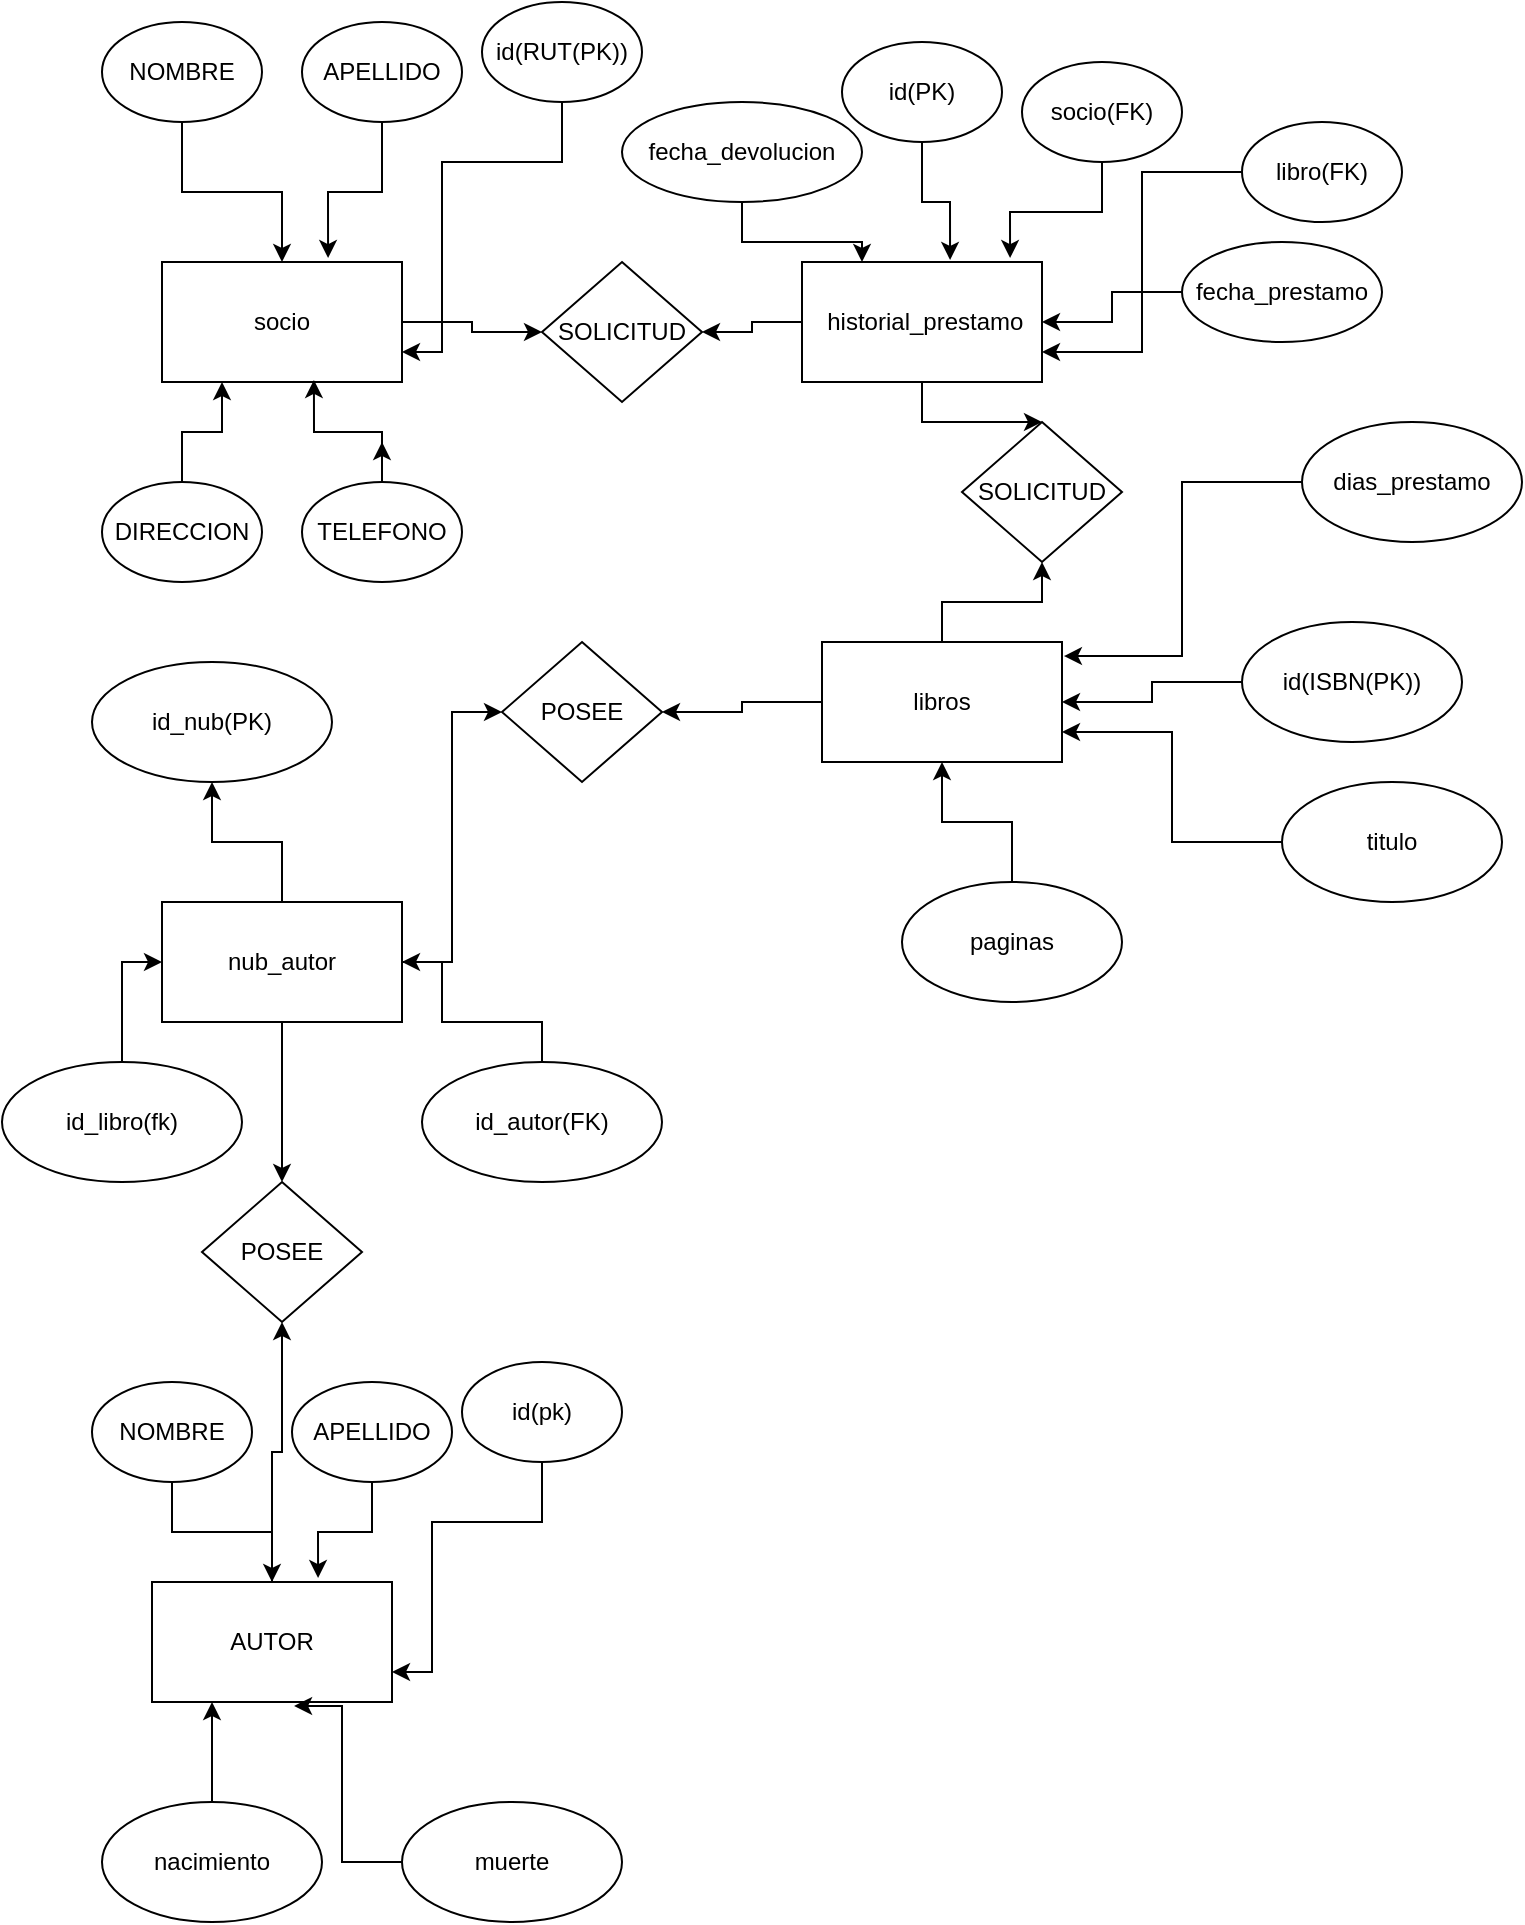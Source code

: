 <mxfile version="15.3.8" type="device"><diagram id="r77LV7MZjxcaVzGiKCAC" name="Page-1"><mxGraphModel dx="1422" dy="762" grid="1" gridSize="10" guides="1" tooltips="1" connect="1" arrows="1" fold="1" page="1" pageScale="1" pageWidth="827" pageHeight="1169" math="0" shadow="0"><root><mxCell id="0"/><mxCell id="1" parent="0"/><mxCell id="WQ74sb2t90uaGDIj4Zhg-34" style="edgeStyle=orthogonalEdgeStyle;rounded=0;orthogonalLoop=1;jettySize=auto;html=1;entryX=0;entryY=0.5;entryDx=0;entryDy=0;" parent="1" source="WQ74sb2t90uaGDIj4Zhg-1" target="WQ74sb2t90uaGDIj4Zhg-31" edge="1"><mxGeometry relative="1" as="geometry"/></mxCell><mxCell id="WQ74sb2t90uaGDIj4Zhg-1" value="socio" style="rounded=0;whiteSpace=wrap;html=1;" parent="1" vertex="1"><mxGeometry x="90" y="160" width="120" height="60" as="geometry"/></mxCell><mxCell id="WQ74sb2t90uaGDIj4Zhg-32" style="edgeStyle=orthogonalEdgeStyle;rounded=0;orthogonalLoop=1;jettySize=auto;html=1;" parent="1" source="WQ74sb2t90uaGDIj4Zhg-2" target="WQ74sb2t90uaGDIj4Zhg-31" edge="1"><mxGeometry relative="1" as="geometry"/></mxCell><mxCell id="WQ74sb2t90uaGDIj4Zhg-46" value="" style="edgeStyle=orthogonalEdgeStyle;rounded=0;orthogonalLoop=1;jettySize=auto;html=1;" parent="1" source="WQ74sb2t90uaGDIj4Zhg-2" target="WQ74sb2t90uaGDIj4Zhg-44" edge="1"><mxGeometry relative="1" as="geometry"/></mxCell><mxCell id="WQ74sb2t90uaGDIj4Zhg-2" value="&amp;nbsp;historial_prestamo" style="rounded=0;whiteSpace=wrap;html=1;" parent="1" vertex="1"><mxGeometry x="410" y="160" width="120" height="60" as="geometry"/></mxCell><mxCell id="WQ74sb2t90uaGDIj4Zhg-45" style="edgeStyle=orthogonalEdgeStyle;rounded=0;orthogonalLoop=1;jettySize=auto;html=1;entryX=0.5;entryY=1;entryDx=0;entryDy=0;" parent="1" source="WQ74sb2t90uaGDIj4Zhg-3" target="WQ74sb2t90uaGDIj4Zhg-44" edge="1"><mxGeometry relative="1" as="geometry"/></mxCell><mxCell id="WQ74sb2t90uaGDIj4Zhg-75" style="edgeStyle=orthogonalEdgeStyle;rounded=0;orthogonalLoop=1;jettySize=auto;html=1;entryX=1;entryY=0.5;entryDx=0;entryDy=0;" parent="1" source="WQ74sb2t90uaGDIj4Zhg-3" target="WQ74sb2t90uaGDIj4Zhg-69" edge="1"><mxGeometry relative="1" as="geometry"/></mxCell><mxCell id="WQ74sb2t90uaGDIj4Zhg-3" value="libros" style="rounded=0;whiteSpace=wrap;html=1;" parent="1" vertex="1"><mxGeometry x="420" y="350" width="120" height="60" as="geometry"/></mxCell><mxCell id="WQ74sb2t90uaGDIj4Zhg-11" style="edgeStyle=orthogonalEdgeStyle;rounded=0;orthogonalLoop=1;jettySize=auto;html=1;" parent="1" source="WQ74sb2t90uaGDIj4Zhg-6" target="WQ74sb2t90uaGDIj4Zhg-1" edge="1"><mxGeometry relative="1" as="geometry"/></mxCell><mxCell id="WQ74sb2t90uaGDIj4Zhg-6" value="NOMBRE" style="ellipse;whiteSpace=wrap;html=1;" parent="1" vertex="1"><mxGeometry x="60" y="40" width="80" height="50" as="geometry"/></mxCell><mxCell id="WQ74sb2t90uaGDIj4Zhg-7" value="APELLIDO" style="ellipse;whiteSpace=wrap;html=1;" parent="1" vertex="1"><mxGeometry x="160" y="40" width="80" height="50" as="geometry"/></mxCell><mxCell id="WQ74sb2t90uaGDIj4Zhg-8" style="edgeStyle=orthogonalEdgeStyle;rounded=0;orthogonalLoop=1;jettySize=auto;html=1;exitX=0.5;exitY=1;exitDx=0;exitDy=0;entryX=0.692;entryY=-0.033;entryDx=0;entryDy=0;entryPerimeter=0;" parent="1" source="WQ74sb2t90uaGDIj4Zhg-7" target="WQ74sb2t90uaGDIj4Zhg-1" edge="1"><mxGeometry relative="1" as="geometry"><mxPoint x="180" y="150" as="targetPoint"/></mxGeometry></mxCell><mxCell id="WQ74sb2t90uaGDIj4Zhg-10" style="edgeStyle=orthogonalEdgeStyle;rounded=0;orthogonalLoop=1;jettySize=auto;html=1;entryX=1;entryY=0.75;entryDx=0;entryDy=0;" parent="1" source="WQ74sb2t90uaGDIj4Zhg-9" target="WQ74sb2t90uaGDIj4Zhg-1" edge="1"><mxGeometry relative="1" as="geometry"><Array as="points"><mxPoint x="290" y="110"/><mxPoint x="230" y="110"/><mxPoint x="230" y="205"/></Array></mxGeometry></mxCell><mxCell id="WQ74sb2t90uaGDIj4Zhg-9" value="id(RUT(PK))" style="ellipse;whiteSpace=wrap;html=1;" parent="1" vertex="1"><mxGeometry x="250" y="30" width="80" height="50" as="geometry"/></mxCell><mxCell id="WQ74sb2t90uaGDIj4Zhg-14" style="edgeStyle=orthogonalEdgeStyle;rounded=0;orthogonalLoop=1;jettySize=auto;html=1;entryX=0.25;entryY=1;entryDx=0;entryDy=0;" parent="1" source="WQ74sb2t90uaGDIj4Zhg-12" target="WQ74sb2t90uaGDIj4Zhg-1" edge="1"><mxGeometry relative="1" as="geometry"/></mxCell><mxCell id="WQ74sb2t90uaGDIj4Zhg-12" value="DIRECCION" style="ellipse;whiteSpace=wrap;html=1;" parent="1" vertex="1"><mxGeometry x="60" y="270" width="80" height="50" as="geometry"/></mxCell><mxCell id="WQ74sb2t90uaGDIj4Zhg-15" style="edgeStyle=orthogonalEdgeStyle;rounded=0;orthogonalLoop=1;jettySize=auto;html=1;" parent="1" source="WQ74sb2t90uaGDIj4Zhg-13" edge="1"><mxGeometry relative="1" as="geometry"><mxPoint x="200" y="250" as="targetPoint"/></mxGeometry></mxCell><mxCell id="WQ74sb2t90uaGDIj4Zhg-16" style="edgeStyle=orthogonalEdgeStyle;rounded=0;orthogonalLoop=1;jettySize=auto;html=1;entryX=0.633;entryY=0.983;entryDx=0;entryDy=0;entryPerimeter=0;" parent="1" source="WQ74sb2t90uaGDIj4Zhg-13" target="WQ74sb2t90uaGDIj4Zhg-1" edge="1"><mxGeometry relative="1" as="geometry"/></mxCell><mxCell id="WQ74sb2t90uaGDIj4Zhg-13" value="TELEFONO" style="ellipse;whiteSpace=wrap;html=1;" parent="1" vertex="1"><mxGeometry x="160" y="270" width="80" height="50" as="geometry"/></mxCell><mxCell id="WQ74sb2t90uaGDIj4Zhg-73" style="edgeStyle=orthogonalEdgeStyle;rounded=0;orthogonalLoop=1;jettySize=auto;html=1;entryX=0.5;entryY=1;entryDx=0;entryDy=0;" parent="1" source="WQ74sb2t90uaGDIj4Zhg-17" target="WQ74sb2t90uaGDIj4Zhg-71" edge="1"><mxGeometry relative="1" as="geometry"/></mxCell><mxCell id="WQ74sb2t90uaGDIj4Zhg-17" value="AUTOR" style="rounded=0;whiteSpace=wrap;html=1;" parent="1" vertex="1"><mxGeometry x="85" y="820" width="120" height="60" as="geometry"/></mxCell><mxCell id="WQ74sb2t90uaGDIj4Zhg-18" style="edgeStyle=orthogonalEdgeStyle;rounded=0;orthogonalLoop=1;jettySize=auto;html=1;" parent="1" source="WQ74sb2t90uaGDIj4Zhg-19" target="WQ74sb2t90uaGDIj4Zhg-17" edge="1"><mxGeometry relative="1" as="geometry"/></mxCell><mxCell id="WQ74sb2t90uaGDIj4Zhg-19" value="NOMBRE" style="ellipse;whiteSpace=wrap;html=1;" parent="1" vertex="1"><mxGeometry x="55" y="720" width="80" height="50" as="geometry"/></mxCell><mxCell id="WQ74sb2t90uaGDIj4Zhg-20" value="APELLIDO" style="ellipse;whiteSpace=wrap;html=1;" parent="1" vertex="1"><mxGeometry x="155" y="720" width="80" height="50" as="geometry"/></mxCell><mxCell id="WQ74sb2t90uaGDIj4Zhg-21" style="edgeStyle=orthogonalEdgeStyle;rounded=0;orthogonalLoop=1;jettySize=auto;html=1;exitX=0.5;exitY=1;exitDx=0;exitDy=0;entryX=0.692;entryY=-0.033;entryDx=0;entryDy=0;entryPerimeter=0;" parent="1" source="WQ74sb2t90uaGDIj4Zhg-20" target="WQ74sb2t90uaGDIj4Zhg-17" edge="1"><mxGeometry relative="1" as="geometry"><mxPoint x="175" y="830" as="targetPoint"/></mxGeometry></mxCell><mxCell id="WQ74sb2t90uaGDIj4Zhg-22" style="edgeStyle=orthogonalEdgeStyle;rounded=0;orthogonalLoop=1;jettySize=auto;html=1;entryX=1;entryY=0.75;entryDx=0;entryDy=0;exitX=0.5;exitY=1;exitDx=0;exitDy=0;" parent="1" source="WQ74sb2t90uaGDIj4Zhg-28" target="WQ74sb2t90uaGDIj4Zhg-17" edge="1"><mxGeometry relative="1" as="geometry"><mxPoint x="285" y="770" as="sourcePoint"/><Array as="points"><mxPoint x="280" y="790"/><mxPoint x="225" y="790"/><mxPoint x="225" y="865"/></Array></mxGeometry></mxCell><mxCell id="WQ74sb2t90uaGDIj4Zhg-28" value="id(pk)" style="ellipse;whiteSpace=wrap;html=1;" parent="1" vertex="1"><mxGeometry x="240" y="710" width="80" height="50" as="geometry"/></mxCell><mxCell id="WQ74sb2t90uaGDIj4Zhg-30" style="edgeStyle=orthogonalEdgeStyle;rounded=0;orthogonalLoop=1;jettySize=auto;html=1;entryX=0.617;entryY=-0.017;entryDx=0;entryDy=0;entryPerimeter=0;" parent="1" source="WQ74sb2t90uaGDIj4Zhg-29" target="WQ74sb2t90uaGDIj4Zhg-2" edge="1"><mxGeometry relative="1" as="geometry"/></mxCell><mxCell id="WQ74sb2t90uaGDIj4Zhg-29" value="id(PK)" style="ellipse;whiteSpace=wrap;html=1;" parent="1" vertex="1"><mxGeometry x="430" y="50" width="80" height="50" as="geometry"/></mxCell><mxCell id="WQ74sb2t90uaGDIj4Zhg-31" value="SOLICITUD" style="rhombus;whiteSpace=wrap;html=1;" parent="1" vertex="1"><mxGeometry x="280" y="160" width="80" height="70" as="geometry"/></mxCell><mxCell id="WQ74sb2t90uaGDIj4Zhg-37" style="edgeStyle=orthogonalEdgeStyle;rounded=0;orthogonalLoop=1;jettySize=auto;html=1;entryX=0.867;entryY=-0.033;entryDx=0;entryDy=0;entryPerimeter=0;" parent="1" source="WQ74sb2t90uaGDIj4Zhg-36" target="WQ74sb2t90uaGDIj4Zhg-2" edge="1"><mxGeometry relative="1" as="geometry"/></mxCell><mxCell id="WQ74sb2t90uaGDIj4Zhg-36" value="socio(FK)" style="ellipse;whiteSpace=wrap;html=1;" parent="1" vertex="1"><mxGeometry x="520" y="60" width="80" height="50" as="geometry"/></mxCell><mxCell id="WQ74sb2t90uaGDIj4Zhg-39" style="edgeStyle=orthogonalEdgeStyle;rounded=0;orthogonalLoop=1;jettySize=auto;html=1;entryX=1;entryY=0.75;entryDx=0;entryDy=0;" parent="1" source="WQ74sb2t90uaGDIj4Zhg-38" target="WQ74sb2t90uaGDIj4Zhg-2" edge="1"><mxGeometry relative="1" as="geometry"/></mxCell><mxCell id="WQ74sb2t90uaGDIj4Zhg-38" value="libro(FK)" style="ellipse;whiteSpace=wrap;html=1;" parent="1" vertex="1"><mxGeometry x="630" y="90" width="80" height="50" as="geometry"/></mxCell><mxCell id="WQ74sb2t90uaGDIj4Zhg-42" style="edgeStyle=orthogonalEdgeStyle;rounded=0;orthogonalLoop=1;jettySize=auto;html=1;" parent="1" source="WQ74sb2t90uaGDIj4Zhg-40" target="WQ74sb2t90uaGDIj4Zhg-2" edge="1"><mxGeometry relative="1" as="geometry"/></mxCell><mxCell id="WQ74sb2t90uaGDIj4Zhg-40" value="fecha_prestamo" style="ellipse;whiteSpace=wrap;html=1;" parent="1" vertex="1"><mxGeometry x="600" y="150" width="100" height="50" as="geometry"/></mxCell><mxCell id="WQ74sb2t90uaGDIj4Zhg-43" style="edgeStyle=orthogonalEdgeStyle;rounded=0;orthogonalLoop=1;jettySize=auto;html=1;entryX=0.25;entryY=0;entryDx=0;entryDy=0;" parent="1" source="WQ74sb2t90uaGDIj4Zhg-41" target="WQ74sb2t90uaGDIj4Zhg-2" edge="1"><mxGeometry relative="1" as="geometry"/></mxCell><mxCell id="WQ74sb2t90uaGDIj4Zhg-41" value="fecha_devolucion" style="ellipse;whiteSpace=wrap;html=1;" parent="1" vertex="1"><mxGeometry x="320" y="80" width="120" height="50" as="geometry"/></mxCell><mxCell id="WQ74sb2t90uaGDIj4Zhg-44" value="SOLICITUD" style="rhombus;whiteSpace=wrap;html=1;" parent="1" vertex="1"><mxGeometry x="490" y="240" width="80" height="70" as="geometry"/></mxCell><mxCell id="WQ74sb2t90uaGDIj4Zhg-49" style="edgeStyle=orthogonalEdgeStyle;rounded=0;orthogonalLoop=1;jettySize=auto;html=1;" parent="1" source="WQ74sb2t90uaGDIj4Zhg-48" target="WQ74sb2t90uaGDIj4Zhg-3" edge="1"><mxGeometry relative="1" as="geometry"/></mxCell><mxCell id="WQ74sb2t90uaGDIj4Zhg-48" value="id(ISBN(PK))" style="ellipse;whiteSpace=wrap;html=1;" parent="1" vertex="1"><mxGeometry x="630" y="340" width="110" height="60" as="geometry"/></mxCell><mxCell id="WQ74sb2t90uaGDIj4Zhg-57" style="edgeStyle=orthogonalEdgeStyle;rounded=0;orthogonalLoop=1;jettySize=auto;html=1;entryX=1;entryY=0.75;entryDx=0;entryDy=0;" parent="1" source="WQ74sb2t90uaGDIj4Zhg-50" target="WQ74sb2t90uaGDIj4Zhg-3" edge="1"><mxGeometry relative="1" as="geometry"/></mxCell><mxCell id="WQ74sb2t90uaGDIj4Zhg-50" value="titulo" style="ellipse;whiteSpace=wrap;html=1;" parent="1" vertex="1"><mxGeometry x="650" y="420" width="110" height="60" as="geometry"/></mxCell><mxCell id="vP97wDZEi2K3s4B0KQOg-2" style="edgeStyle=orthogonalEdgeStyle;rounded=0;orthogonalLoop=1;jettySize=auto;html=1;entryX=0.592;entryY=1.033;entryDx=0;entryDy=0;entryPerimeter=0;" parent="1" source="WQ74sb2t90uaGDIj4Zhg-52" target="WQ74sb2t90uaGDIj4Zhg-17" edge="1"><mxGeometry relative="1" as="geometry"><Array as="points"><mxPoint x="180" y="960"/><mxPoint x="180" y="882"/></Array></mxGeometry></mxCell><mxCell id="WQ74sb2t90uaGDIj4Zhg-52" value="muerte" style="ellipse;whiteSpace=wrap;html=1;" parent="1" vertex="1"><mxGeometry x="210" y="930" width="110" height="60" as="geometry"/></mxCell><mxCell id="vP97wDZEi2K3s4B0KQOg-1" style="edgeStyle=orthogonalEdgeStyle;rounded=0;orthogonalLoop=1;jettySize=auto;html=1;entryX=0.25;entryY=1;entryDx=0;entryDy=0;" parent="1" source="WQ74sb2t90uaGDIj4Zhg-53" target="WQ74sb2t90uaGDIj4Zhg-17" edge="1"><mxGeometry relative="1" as="geometry"/></mxCell><mxCell id="WQ74sb2t90uaGDIj4Zhg-53" value="nacimiento" style="ellipse;whiteSpace=wrap;html=1;" parent="1" vertex="1"><mxGeometry x="60" y="930" width="110" height="60" as="geometry"/></mxCell><mxCell id="WQ74sb2t90uaGDIj4Zhg-56" style="edgeStyle=orthogonalEdgeStyle;rounded=0;orthogonalLoop=1;jettySize=auto;html=1;entryX=1.008;entryY=0.117;entryDx=0;entryDy=0;entryPerimeter=0;" parent="1" source="WQ74sb2t90uaGDIj4Zhg-55" target="WQ74sb2t90uaGDIj4Zhg-3" edge="1"><mxGeometry relative="1" as="geometry"/></mxCell><mxCell id="WQ74sb2t90uaGDIj4Zhg-55" value="dias_prestamo" style="ellipse;whiteSpace=wrap;html=1;" parent="1" vertex="1"><mxGeometry x="660" y="240" width="110" height="60" as="geometry"/></mxCell><mxCell id="WQ74sb2t90uaGDIj4Zhg-64" value="" style="edgeStyle=orthogonalEdgeStyle;rounded=0;orthogonalLoop=1;jettySize=auto;html=1;" parent="1" source="WQ74sb2t90uaGDIj4Zhg-62" target="WQ74sb2t90uaGDIj4Zhg-63" edge="1"><mxGeometry relative="1" as="geometry"/></mxCell><mxCell id="WQ74sb2t90uaGDIj4Zhg-72" style="edgeStyle=orthogonalEdgeStyle;rounded=0;orthogonalLoop=1;jettySize=auto;html=1;entryX=0.5;entryY=0;entryDx=0;entryDy=0;" parent="1" source="WQ74sb2t90uaGDIj4Zhg-62" target="WQ74sb2t90uaGDIj4Zhg-71" edge="1"><mxGeometry relative="1" as="geometry"/></mxCell><mxCell id="WQ74sb2t90uaGDIj4Zhg-74" style="edgeStyle=orthogonalEdgeStyle;rounded=0;orthogonalLoop=1;jettySize=auto;html=1;entryX=0;entryY=0.5;entryDx=0;entryDy=0;" parent="1" source="WQ74sb2t90uaGDIj4Zhg-62" target="WQ74sb2t90uaGDIj4Zhg-69" edge="1"><mxGeometry relative="1" as="geometry"/></mxCell><mxCell id="WQ74sb2t90uaGDIj4Zhg-62" value="nub_autor" style="rounded=0;whiteSpace=wrap;html=1;" parent="1" vertex="1"><mxGeometry x="90" y="480" width="120" height="60" as="geometry"/></mxCell><mxCell id="WQ74sb2t90uaGDIj4Zhg-63" value="id_nub(PK)" style="ellipse;whiteSpace=wrap;html=1;rounded=0;" parent="1" vertex="1"><mxGeometry x="55" y="360" width="120" height="60" as="geometry"/></mxCell><mxCell id="WQ74sb2t90uaGDIj4Zhg-68" style="edgeStyle=orthogonalEdgeStyle;rounded=0;orthogonalLoop=1;jettySize=auto;html=1;entryX=1;entryY=0.5;entryDx=0;entryDy=0;" parent="1" source="WQ74sb2t90uaGDIj4Zhg-65" target="WQ74sb2t90uaGDIj4Zhg-62" edge="1"><mxGeometry relative="1" as="geometry"><Array as="points"><mxPoint x="280" y="540"/><mxPoint x="230" y="540"/><mxPoint x="230" y="510"/></Array></mxGeometry></mxCell><mxCell id="WQ74sb2t90uaGDIj4Zhg-65" value="id_autor(FK)" style="ellipse;whiteSpace=wrap;html=1;rounded=0;" parent="1" vertex="1"><mxGeometry x="220" y="560" width="120" height="60" as="geometry"/></mxCell><mxCell id="WQ74sb2t90uaGDIj4Zhg-67" style="edgeStyle=orthogonalEdgeStyle;rounded=0;orthogonalLoop=1;jettySize=auto;html=1;entryX=0;entryY=0.5;entryDx=0;entryDy=0;" parent="1" source="WQ74sb2t90uaGDIj4Zhg-66" target="WQ74sb2t90uaGDIj4Zhg-62" edge="1"><mxGeometry relative="1" as="geometry"/></mxCell><mxCell id="WQ74sb2t90uaGDIj4Zhg-66" value="id_libro(fk)" style="ellipse;whiteSpace=wrap;html=1;rounded=0;" parent="1" vertex="1"><mxGeometry x="10" y="560" width="120" height="60" as="geometry"/></mxCell><mxCell id="WQ74sb2t90uaGDIj4Zhg-69" value="POSEE" style="rhombus;whiteSpace=wrap;html=1;" parent="1" vertex="1"><mxGeometry x="260" y="350" width="80" height="70" as="geometry"/></mxCell><mxCell id="WQ74sb2t90uaGDIj4Zhg-71" value="POSEE" style="rhombus;whiteSpace=wrap;html=1;" parent="1" vertex="1"><mxGeometry x="110" y="620" width="80" height="70" as="geometry"/></mxCell><mxCell id="7nFsCbFBuBFl2U2Vk8wl-3" value="" style="edgeStyle=orthogonalEdgeStyle;rounded=0;orthogonalLoop=1;jettySize=auto;html=1;" edge="1" parent="1" source="7nFsCbFBuBFl2U2Vk8wl-2" target="WQ74sb2t90uaGDIj4Zhg-3"><mxGeometry relative="1" as="geometry"/></mxCell><mxCell id="7nFsCbFBuBFl2U2Vk8wl-2" value="paginas" style="ellipse;whiteSpace=wrap;html=1;" vertex="1" parent="1"><mxGeometry x="460" y="470" width="110" height="60" as="geometry"/></mxCell></root></mxGraphModel></diagram></mxfile>